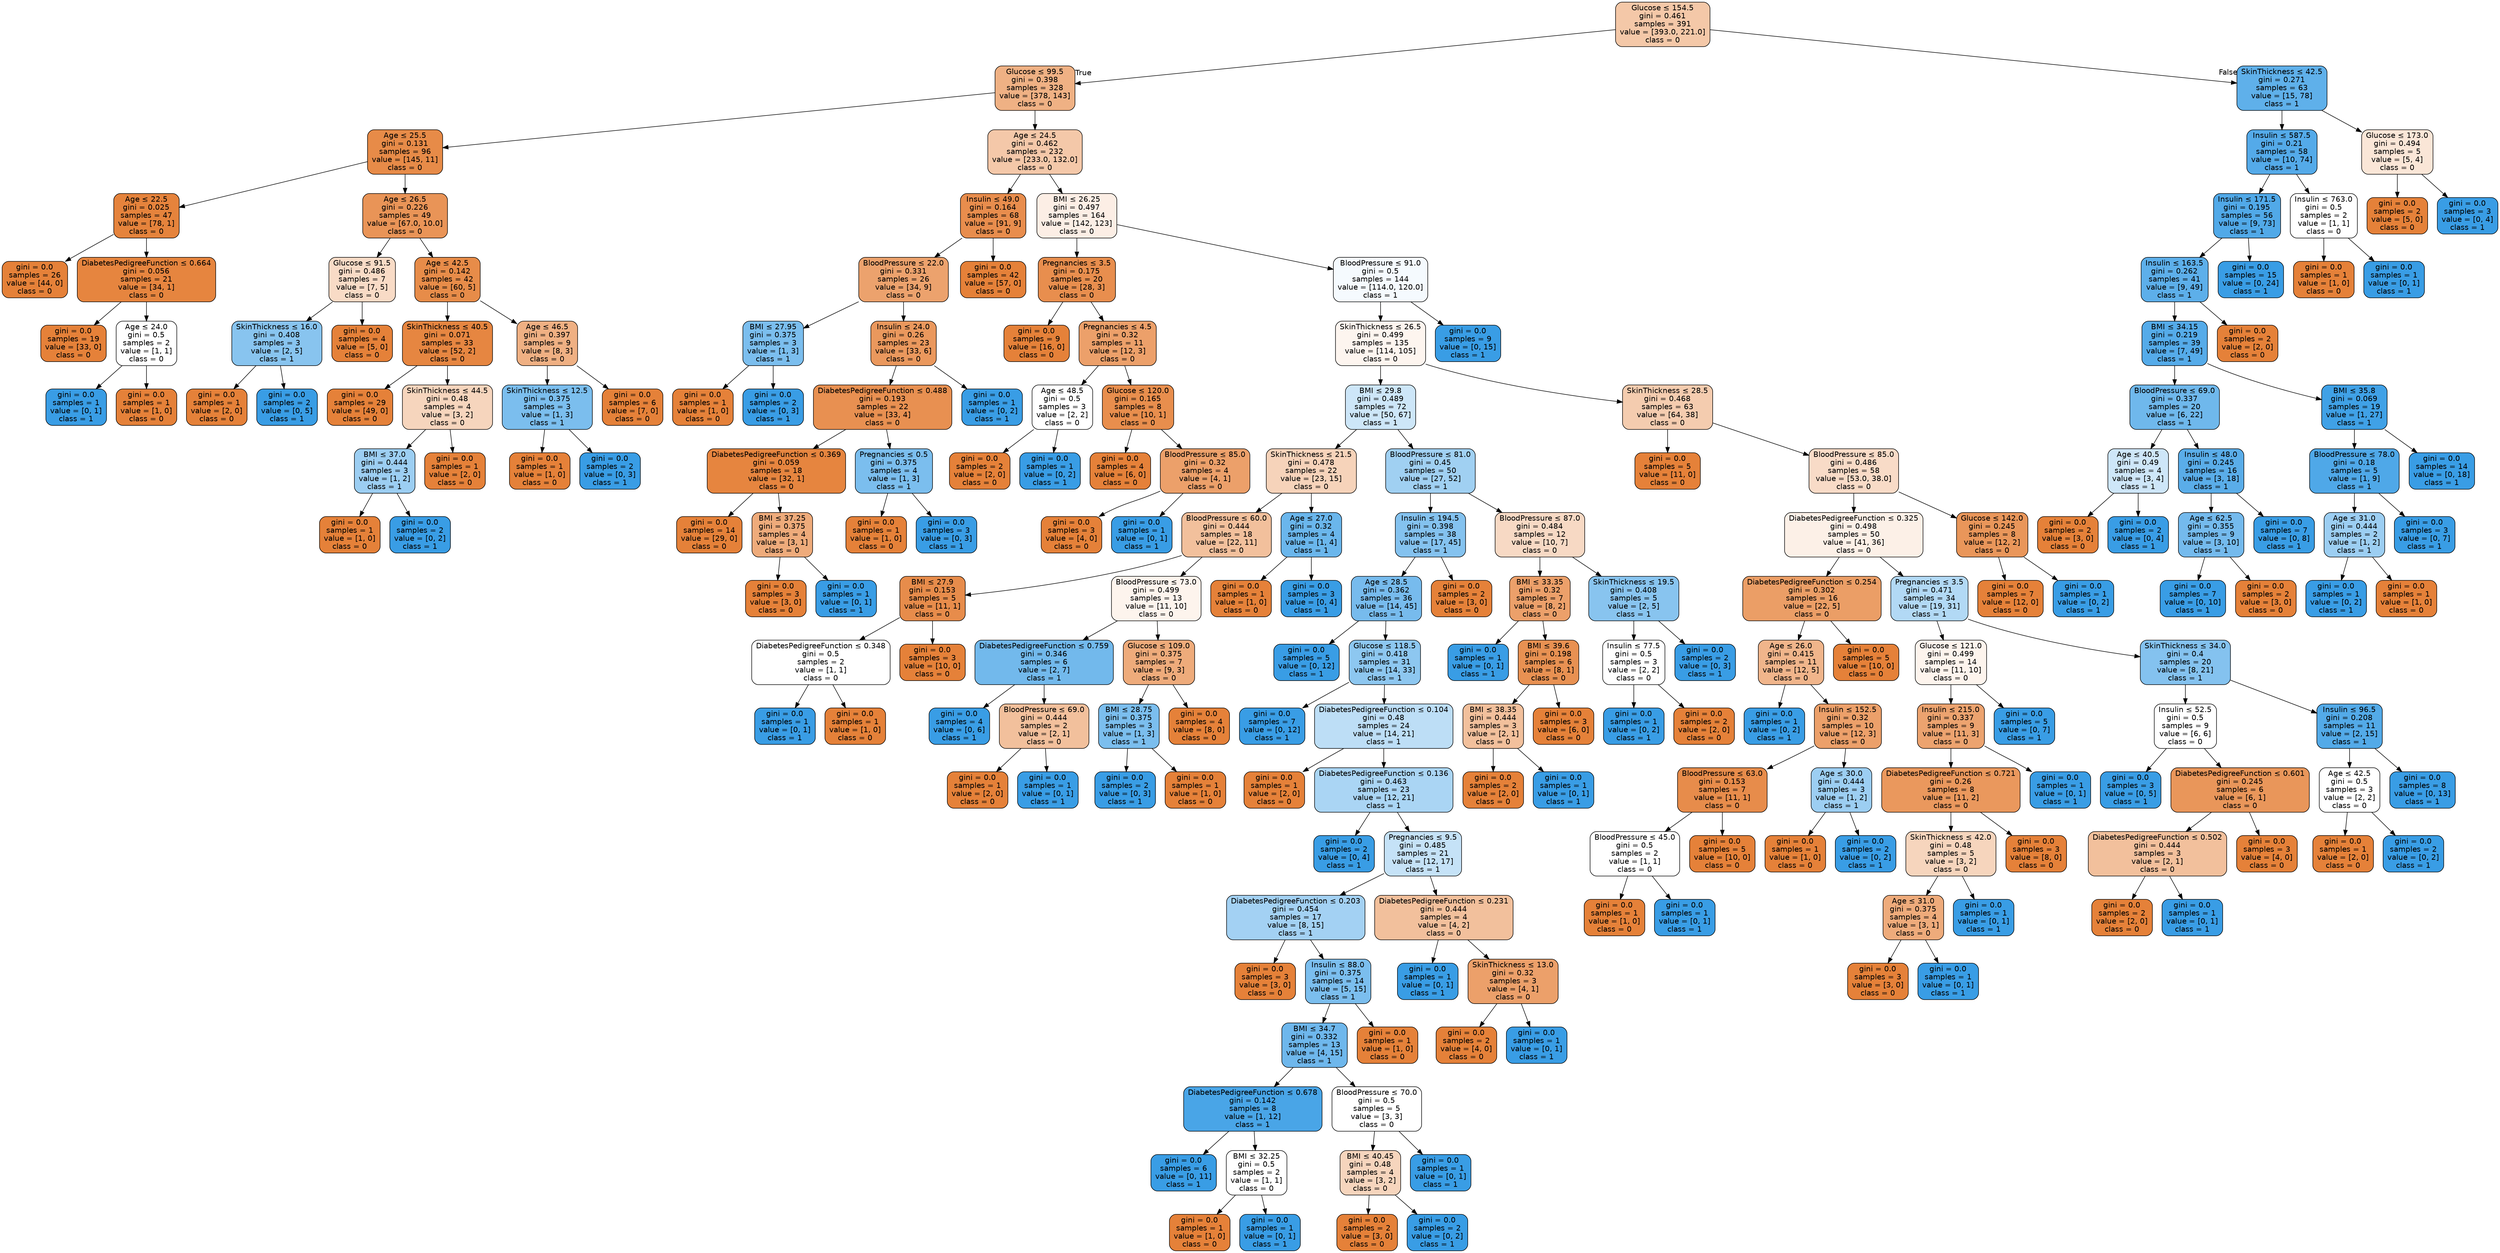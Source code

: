 digraph Tree {
node [shape=box, style="filled, rounded", color="black", fontname="helvetica"] ;
edge [fontname="helvetica"] ;
0 [label=<Glucose &le; 154.5<br/>gini = 0.461<br/>samples = 391<br/>value = [393.0, 221.0]<br/>class = 0>, fillcolor="#f4c8a8"] ;
1 [label=<Glucose &le; 99.5<br/>gini = 0.398<br/>samples = 328<br/>value = [378, 143]<br/>class = 0>, fillcolor="#efb184"] ;
0 -> 1 [labeldistance=2.5, labelangle=45, headlabel="True"] ;
2 [label=<Age &le; 25.5<br/>gini = 0.131<br/>samples = 96<br/>value = [145, 11]<br/>class = 0>, fillcolor="#e78b48"] ;
1 -> 2 ;
3 [label=<Age &le; 22.5<br/>gini = 0.025<br/>samples = 47<br/>value = [78, 1]<br/>class = 0>, fillcolor="#e5833c"] ;
2 -> 3 ;
4 [label=<gini = 0.0<br/>samples = 26<br/>value = [44, 0]<br/>class = 0>, fillcolor="#e58139"] ;
3 -> 4 ;
5 [label=<DiabetesPedigreeFunction &le; 0.664<br/>gini = 0.056<br/>samples = 21<br/>value = [34, 1]<br/>class = 0>, fillcolor="#e6853f"] ;
3 -> 5 ;
6 [label=<gini = 0.0<br/>samples = 19<br/>value = [33, 0]<br/>class = 0>, fillcolor="#e58139"] ;
5 -> 6 ;
7 [label=<Age &le; 24.0<br/>gini = 0.5<br/>samples = 2<br/>value = [1, 1]<br/>class = 0>, fillcolor="#ffffff"] ;
5 -> 7 ;
8 [label=<gini = 0.0<br/>samples = 1<br/>value = [0, 1]<br/>class = 1>, fillcolor="#399de5"] ;
7 -> 8 ;
9 [label=<gini = 0.0<br/>samples = 1<br/>value = [1, 0]<br/>class = 0>, fillcolor="#e58139"] ;
7 -> 9 ;
10 [label=<Age &le; 26.5<br/>gini = 0.226<br/>samples = 49<br/>value = [67.0, 10.0]<br/>class = 0>, fillcolor="#e99457"] ;
2 -> 10 ;
11 [label=<Glucose &le; 91.5<br/>gini = 0.486<br/>samples = 7<br/>value = [7, 5]<br/>class = 0>, fillcolor="#f8dbc6"] ;
10 -> 11 ;
12 [label=<SkinThickness &le; 16.0<br/>gini = 0.408<br/>samples = 3<br/>value = [2, 5]<br/>class = 1>, fillcolor="#88c4ef"] ;
11 -> 12 ;
13 [label=<gini = 0.0<br/>samples = 1<br/>value = [2, 0]<br/>class = 0>, fillcolor="#e58139"] ;
12 -> 13 ;
14 [label=<gini = 0.0<br/>samples = 2<br/>value = [0, 5]<br/>class = 1>, fillcolor="#399de5"] ;
12 -> 14 ;
15 [label=<gini = 0.0<br/>samples = 4<br/>value = [5, 0]<br/>class = 0>, fillcolor="#e58139"] ;
11 -> 15 ;
16 [label=<Age &le; 42.5<br/>gini = 0.142<br/>samples = 42<br/>value = [60, 5]<br/>class = 0>, fillcolor="#e78c49"] ;
10 -> 16 ;
17 [label=<SkinThickness &le; 40.5<br/>gini = 0.071<br/>samples = 33<br/>value = [52, 2]<br/>class = 0>, fillcolor="#e68641"] ;
16 -> 17 ;
18 [label=<gini = 0.0<br/>samples = 29<br/>value = [49, 0]<br/>class = 0>, fillcolor="#e58139"] ;
17 -> 18 ;
19 [label=<SkinThickness &le; 44.5<br/>gini = 0.48<br/>samples = 4<br/>value = [3, 2]<br/>class = 0>, fillcolor="#f6d5bd"] ;
17 -> 19 ;
20 [label=<BMI &le; 37.0<br/>gini = 0.444<br/>samples = 3<br/>value = [1, 2]<br/>class = 1>, fillcolor="#9ccef2"] ;
19 -> 20 ;
21 [label=<gini = 0.0<br/>samples = 1<br/>value = [1, 0]<br/>class = 0>, fillcolor="#e58139"] ;
20 -> 21 ;
22 [label=<gini = 0.0<br/>samples = 2<br/>value = [0, 2]<br/>class = 1>, fillcolor="#399de5"] ;
20 -> 22 ;
23 [label=<gini = 0.0<br/>samples = 1<br/>value = [2, 0]<br/>class = 0>, fillcolor="#e58139"] ;
19 -> 23 ;
24 [label=<Age &le; 46.5<br/>gini = 0.397<br/>samples = 9<br/>value = [8, 3]<br/>class = 0>, fillcolor="#efb083"] ;
16 -> 24 ;
25 [label=<SkinThickness &le; 12.5<br/>gini = 0.375<br/>samples = 3<br/>value = [1, 3]<br/>class = 1>, fillcolor="#7bbeee"] ;
24 -> 25 ;
26 [label=<gini = 0.0<br/>samples = 1<br/>value = [1, 0]<br/>class = 0>, fillcolor="#e58139"] ;
25 -> 26 ;
27 [label=<gini = 0.0<br/>samples = 2<br/>value = [0, 3]<br/>class = 1>, fillcolor="#399de5"] ;
25 -> 27 ;
28 [label=<gini = 0.0<br/>samples = 6<br/>value = [7, 0]<br/>class = 0>, fillcolor="#e58139"] ;
24 -> 28 ;
29 [label=<Age &le; 24.5<br/>gini = 0.462<br/>samples = 232<br/>value = [233.0, 132.0]<br/>class = 0>, fillcolor="#f4c8a9"] ;
1 -> 29 ;
30 [label=<Insulin &le; 49.0<br/>gini = 0.164<br/>samples = 68<br/>value = [91, 9]<br/>class = 0>, fillcolor="#e88d4d"] ;
29 -> 30 ;
31 [label=<BloodPressure &le; 22.0<br/>gini = 0.331<br/>samples = 26<br/>value = [34, 9]<br/>class = 0>, fillcolor="#eca26d"] ;
30 -> 31 ;
32 [label=<BMI &le; 27.95<br/>gini = 0.375<br/>samples = 3<br/>value = [1, 3]<br/>class = 1>, fillcolor="#7bbeee"] ;
31 -> 32 ;
33 [label=<gini = 0.0<br/>samples = 1<br/>value = [1, 0]<br/>class = 0>, fillcolor="#e58139"] ;
32 -> 33 ;
34 [label=<gini = 0.0<br/>samples = 2<br/>value = [0, 3]<br/>class = 1>, fillcolor="#399de5"] ;
32 -> 34 ;
35 [label=<Insulin &le; 24.0<br/>gini = 0.26<br/>samples = 23<br/>value = [33, 6]<br/>class = 0>, fillcolor="#ea985d"] ;
31 -> 35 ;
36 [label=<DiabetesPedigreeFunction &le; 0.488<br/>gini = 0.193<br/>samples = 22<br/>value = [33, 4]<br/>class = 0>, fillcolor="#e89051"] ;
35 -> 36 ;
37 [label=<DiabetesPedigreeFunction &le; 0.369<br/>gini = 0.059<br/>samples = 18<br/>value = [32, 1]<br/>class = 0>, fillcolor="#e6853f"] ;
36 -> 37 ;
38 [label=<gini = 0.0<br/>samples = 14<br/>value = [29, 0]<br/>class = 0>, fillcolor="#e58139"] ;
37 -> 38 ;
39 [label=<BMI &le; 37.25<br/>gini = 0.375<br/>samples = 4<br/>value = [3, 1]<br/>class = 0>, fillcolor="#eeab7b"] ;
37 -> 39 ;
40 [label=<gini = 0.0<br/>samples = 3<br/>value = [3, 0]<br/>class = 0>, fillcolor="#e58139"] ;
39 -> 40 ;
41 [label=<gini = 0.0<br/>samples = 1<br/>value = [0, 1]<br/>class = 1>, fillcolor="#399de5"] ;
39 -> 41 ;
42 [label=<Pregnancies &le; 0.5<br/>gini = 0.375<br/>samples = 4<br/>value = [1, 3]<br/>class = 1>, fillcolor="#7bbeee"] ;
36 -> 42 ;
43 [label=<gini = 0.0<br/>samples = 1<br/>value = [1, 0]<br/>class = 0>, fillcolor="#e58139"] ;
42 -> 43 ;
44 [label=<gini = 0.0<br/>samples = 3<br/>value = [0, 3]<br/>class = 1>, fillcolor="#399de5"] ;
42 -> 44 ;
45 [label=<gini = 0.0<br/>samples = 1<br/>value = [0, 2]<br/>class = 1>, fillcolor="#399de5"] ;
35 -> 45 ;
46 [label=<gini = 0.0<br/>samples = 42<br/>value = [57, 0]<br/>class = 0>, fillcolor="#e58139"] ;
30 -> 46 ;
47 [label=<BMI &le; 26.25<br/>gini = 0.497<br/>samples = 164<br/>value = [142, 123]<br/>class = 0>, fillcolor="#fceee5"] ;
29 -> 47 ;
48 [label=<Pregnancies &le; 3.5<br/>gini = 0.175<br/>samples = 20<br/>value = [28, 3]<br/>class = 0>, fillcolor="#e88e4e"] ;
47 -> 48 ;
49 [label=<gini = 0.0<br/>samples = 9<br/>value = [16, 0]<br/>class = 0>, fillcolor="#e58139"] ;
48 -> 49 ;
50 [label=<Pregnancies &le; 4.5<br/>gini = 0.32<br/>samples = 11<br/>value = [12, 3]<br/>class = 0>, fillcolor="#eca06a"] ;
48 -> 50 ;
51 [label=<Age &le; 48.5<br/>gini = 0.5<br/>samples = 3<br/>value = [2, 2]<br/>class = 0>, fillcolor="#ffffff"] ;
50 -> 51 ;
52 [label=<gini = 0.0<br/>samples = 2<br/>value = [2, 0]<br/>class = 0>, fillcolor="#e58139"] ;
51 -> 52 ;
53 [label=<gini = 0.0<br/>samples = 1<br/>value = [0, 2]<br/>class = 1>, fillcolor="#399de5"] ;
51 -> 53 ;
54 [label=<Glucose &le; 120.0<br/>gini = 0.165<br/>samples = 8<br/>value = [10, 1]<br/>class = 0>, fillcolor="#e88e4d"] ;
50 -> 54 ;
55 [label=<gini = 0.0<br/>samples = 4<br/>value = [6, 0]<br/>class = 0>, fillcolor="#e58139"] ;
54 -> 55 ;
56 [label=<BloodPressure &le; 85.0<br/>gini = 0.32<br/>samples = 4<br/>value = [4, 1]<br/>class = 0>, fillcolor="#eca06a"] ;
54 -> 56 ;
57 [label=<gini = 0.0<br/>samples = 3<br/>value = [4, 0]<br/>class = 0>, fillcolor="#e58139"] ;
56 -> 57 ;
58 [label=<gini = 0.0<br/>samples = 1<br/>value = [0, 1]<br/>class = 1>, fillcolor="#399de5"] ;
56 -> 58 ;
59 [label=<BloodPressure &le; 91.0<br/>gini = 0.5<br/>samples = 144<br/>value = [114.0, 120.0]<br/>class = 1>, fillcolor="#f5fafe"] ;
47 -> 59 ;
60 [label=<SkinThickness &le; 26.5<br/>gini = 0.499<br/>samples = 135<br/>value = [114, 105]<br/>class = 0>, fillcolor="#fdf5ef"] ;
59 -> 60 ;
61 [label=<BMI &le; 29.8<br/>gini = 0.489<br/>samples = 72<br/>value = [50, 67]<br/>class = 1>, fillcolor="#cde6f8"] ;
60 -> 61 ;
62 [label=<SkinThickness &le; 21.5<br/>gini = 0.478<br/>samples = 22<br/>value = [23, 15]<br/>class = 0>, fillcolor="#f6d3ba"] ;
61 -> 62 ;
63 [label=<BloodPressure &le; 60.0<br/>gini = 0.444<br/>samples = 18<br/>value = [22, 11]<br/>class = 0>, fillcolor="#f2c09c"] ;
62 -> 63 ;
64 [label=<BMI &le; 27.9<br/>gini = 0.153<br/>samples = 5<br/>value = [11, 1]<br/>class = 0>, fillcolor="#e78c4b"] ;
63 -> 64 ;
65 [label=<DiabetesPedigreeFunction &le; 0.348<br/>gini = 0.5<br/>samples = 2<br/>value = [1, 1]<br/>class = 0>, fillcolor="#ffffff"] ;
64 -> 65 ;
66 [label=<gini = 0.0<br/>samples = 1<br/>value = [0, 1]<br/>class = 1>, fillcolor="#399de5"] ;
65 -> 66 ;
67 [label=<gini = 0.0<br/>samples = 1<br/>value = [1, 0]<br/>class = 0>, fillcolor="#e58139"] ;
65 -> 67 ;
68 [label=<gini = 0.0<br/>samples = 3<br/>value = [10, 0]<br/>class = 0>, fillcolor="#e58139"] ;
64 -> 68 ;
69 [label=<BloodPressure &le; 73.0<br/>gini = 0.499<br/>samples = 13<br/>value = [11, 10]<br/>class = 0>, fillcolor="#fdf4ed"] ;
63 -> 69 ;
70 [label=<DiabetesPedigreeFunction &le; 0.759<br/>gini = 0.346<br/>samples = 6<br/>value = [2, 7]<br/>class = 1>, fillcolor="#72b9ec"] ;
69 -> 70 ;
71 [label=<gini = 0.0<br/>samples = 4<br/>value = [0, 6]<br/>class = 1>, fillcolor="#399de5"] ;
70 -> 71 ;
72 [label=<BloodPressure &le; 69.0<br/>gini = 0.444<br/>samples = 2<br/>value = [2, 1]<br/>class = 0>, fillcolor="#f2c09c"] ;
70 -> 72 ;
73 [label=<gini = 0.0<br/>samples = 1<br/>value = [2, 0]<br/>class = 0>, fillcolor="#e58139"] ;
72 -> 73 ;
74 [label=<gini = 0.0<br/>samples = 1<br/>value = [0, 1]<br/>class = 1>, fillcolor="#399de5"] ;
72 -> 74 ;
75 [label=<Glucose &le; 109.0<br/>gini = 0.375<br/>samples = 7<br/>value = [9, 3]<br/>class = 0>, fillcolor="#eeab7b"] ;
69 -> 75 ;
76 [label=<BMI &le; 28.75<br/>gini = 0.375<br/>samples = 3<br/>value = [1, 3]<br/>class = 1>, fillcolor="#7bbeee"] ;
75 -> 76 ;
77 [label=<gini = 0.0<br/>samples = 2<br/>value = [0, 3]<br/>class = 1>, fillcolor="#399de5"] ;
76 -> 77 ;
78 [label=<gini = 0.0<br/>samples = 1<br/>value = [1, 0]<br/>class = 0>, fillcolor="#e58139"] ;
76 -> 78 ;
79 [label=<gini = 0.0<br/>samples = 4<br/>value = [8, 0]<br/>class = 0>, fillcolor="#e58139"] ;
75 -> 79 ;
80 [label=<Age &le; 27.0<br/>gini = 0.32<br/>samples = 4<br/>value = [1, 4]<br/>class = 1>, fillcolor="#6ab6ec"] ;
62 -> 80 ;
81 [label=<gini = 0.0<br/>samples = 1<br/>value = [1, 0]<br/>class = 0>, fillcolor="#e58139"] ;
80 -> 81 ;
82 [label=<gini = 0.0<br/>samples = 3<br/>value = [0, 4]<br/>class = 1>, fillcolor="#399de5"] ;
80 -> 82 ;
83 [label=<BloodPressure &le; 81.0<br/>gini = 0.45<br/>samples = 50<br/>value = [27, 52]<br/>class = 1>, fillcolor="#a0d0f2"] ;
61 -> 83 ;
84 [label=<Insulin &le; 194.5<br/>gini = 0.398<br/>samples = 38<br/>value = [17, 45]<br/>class = 1>, fillcolor="#84c2ef"] ;
83 -> 84 ;
85 [label=<Age &le; 28.5<br/>gini = 0.362<br/>samples = 36<br/>value = [14, 45]<br/>class = 1>, fillcolor="#77bbed"] ;
84 -> 85 ;
86 [label=<gini = 0.0<br/>samples = 5<br/>value = [0, 12]<br/>class = 1>, fillcolor="#399de5"] ;
85 -> 86 ;
87 [label=<Glucose &le; 118.5<br/>gini = 0.418<br/>samples = 31<br/>value = [14, 33]<br/>class = 1>, fillcolor="#8dc7f0"] ;
85 -> 87 ;
88 [label=<gini = 0.0<br/>samples = 7<br/>value = [0, 12]<br/>class = 1>, fillcolor="#399de5"] ;
87 -> 88 ;
89 [label=<DiabetesPedigreeFunction &le; 0.104<br/>gini = 0.48<br/>samples = 24<br/>value = [14, 21]<br/>class = 1>, fillcolor="#bddef6"] ;
87 -> 89 ;
90 [label=<gini = 0.0<br/>samples = 1<br/>value = [2, 0]<br/>class = 0>, fillcolor="#e58139"] ;
89 -> 90 ;
91 [label=<DiabetesPedigreeFunction &le; 0.136<br/>gini = 0.463<br/>samples = 23<br/>value = [12, 21]<br/>class = 1>, fillcolor="#aad5f4"] ;
89 -> 91 ;
92 [label=<gini = 0.0<br/>samples = 2<br/>value = [0, 4]<br/>class = 1>, fillcolor="#399de5"] ;
91 -> 92 ;
93 [label=<Pregnancies &le; 9.5<br/>gini = 0.485<br/>samples = 21<br/>value = [12, 17]<br/>class = 1>, fillcolor="#c5e2f7"] ;
91 -> 93 ;
94 [label=<DiabetesPedigreeFunction &le; 0.203<br/>gini = 0.454<br/>samples = 17<br/>value = [8, 15]<br/>class = 1>, fillcolor="#a3d1f3"] ;
93 -> 94 ;
95 [label=<gini = 0.0<br/>samples = 3<br/>value = [3, 0]<br/>class = 0>, fillcolor="#e58139"] ;
94 -> 95 ;
96 [label=<Insulin &le; 88.0<br/>gini = 0.375<br/>samples = 14<br/>value = [5, 15]<br/>class = 1>, fillcolor="#7bbeee"] ;
94 -> 96 ;
97 [label=<BMI &le; 34.7<br/>gini = 0.332<br/>samples = 13<br/>value = [4, 15]<br/>class = 1>, fillcolor="#6eb7ec"] ;
96 -> 97 ;
98 [label=<DiabetesPedigreeFunction &le; 0.678<br/>gini = 0.142<br/>samples = 8<br/>value = [1, 12]<br/>class = 1>, fillcolor="#49a5e7"] ;
97 -> 98 ;
99 [label=<gini = 0.0<br/>samples = 6<br/>value = [0, 11]<br/>class = 1>, fillcolor="#399de5"] ;
98 -> 99 ;
100 [label=<BMI &le; 32.25<br/>gini = 0.5<br/>samples = 2<br/>value = [1, 1]<br/>class = 0>, fillcolor="#ffffff"] ;
98 -> 100 ;
101 [label=<gini = 0.0<br/>samples = 1<br/>value = [1, 0]<br/>class = 0>, fillcolor="#e58139"] ;
100 -> 101 ;
102 [label=<gini = 0.0<br/>samples = 1<br/>value = [0, 1]<br/>class = 1>, fillcolor="#399de5"] ;
100 -> 102 ;
103 [label=<BloodPressure &le; 70.0<br/>gini = 0.5<br/>samples = 5<br/>value = [3, 3]<br/>class = 0>, fillcolor="#ffffff"] ;
97 -> 103 ;
104 [label=<BMI &le; 40.45<br/>gini = 0.48<br/>samples = 4<br/>value = [3, 2]<br/>class = 0>, fillcolor="#f6d5bd"] ;
103 -> 104 ;
105 [label=<gini = 0.0<br/>samples = 2<br/>value = [3, 0]<br/>class = 0>, fillcolor="#e58139"] ;
104 -> 105 ;
106 [label=<gini = 0.0<br/>samples = 2<br/>value = [0, 2]<br/>class = 1>, fillcolor="#399de5"] ;
104 -> 106 ;
107 [label=<gini = 0.0<br/>samples = 1<br/>value = [0, 1]<br/>class = 1>, fillcolor="#399de5"] ;
103 -> 107 ;
108 [label=<gini = 0.0<br/>samples = 1<br/>value = [1, 0]<br/>class = 0>, fillcolor="#e58139"] ;
96 -> 108 ;
109 [label=<DiabetesPedigreeFunction &le; 0.231<br/>gini = 0.444<br/>samples = 4<br/>value = [4, 2]<br/>class = 0>, fillcolor="#f2c09c"] ;
93 -> 109 ;
110 [label=<gini = 0.0<br/>samples = 1<br/>value = [0, 1]<br/>class = 1>, fillcolor="#399de5"] ;
109 -> 110 ;
111 [label=<SkinThickness &le; 13.0<br/>gini = 0.32<br/>samples = 3<br/>value = [4, 1]<br/>class = 0>, fillcolor="#eca06a"] ;
109 -> 111 ;
112 [label=<gini = 0.0<br/>samples = 2<br/>value = [4, 0]<br/>class = 0>, fillcolor="#e58139"] ;
111 -> 112 ;
113 [label=<gini = 0.0<br/>samples = 1<br/>value = [0, 1]<br/>class = 1>, fillcolor="#399de5"] ;
111 -> 113 ;
114 [label=<gini = 0.0<br/>samples = 2<br/>value = [3, 0]<br/>class = 0>, fillcolor="#e58139"] ;
84 -> 114 ;
115 [label=<BloodPressure &le; 87.0<br/>gini = 0.484<br/>samples = 12<br/>value = [10, 7]<br/>class = 0>, fillcolor="#f7d9c4"] ;
83 -> 115 ;
116 [label=<BMI &le; 33.35<br/>gini = 0.32<br/>samples = 7<br/>value = [8, 2]<br/>class = 0>, fillcolor="#eca06a"] ;
115 -> 116 ;
117 [label=<gini = 0.0<br/>samples = 1<br/>value = [0, 1]<br/>class = 1>, fillcolor="#399de5"] ;
116 -> 117 ;
118 [label=<BMI &le; 39.6<br/>gini = 0.198<br/>samples = 6<br/>value = [8, 1]<br/>class = 0>, fillcolor="#e89152"] ;
116 -> 118 ;
119 [label=<BMI &le; 38.35<br/>gini = 0.444<br/>samples = 3<br/>value = [2, 1]<br/>class = 0>, fillcolor="#f2c09c"] ;
118 -> 119 ;
120 [label=<gini = 0.0<br/>samples = 2<br/>value = [2, 0]<br/>class = 0>, fillcolor="#e58139"] ;
119 -> 120 ;
121 [label=<gini = 0.0<br/>samples = 1<br/>value = [0, 1]<br/>class = 1>, fillcolor="#399de5"] ;
119 -> 121 ;
122 [label=<gini = 0.0<br/>samples = 3<br/>value = [6, 0]<br/>class = 0>, fillcolor="#e58139"] ;
118 -> 122 ;
123 [label=<SkinThickness &le; 19.5<br/>gini = 0.408<br/>samples = 5<br/>value = [2, 5]<br/>class = 1>, fillcolor="#88c4ef"] ;
115 -> 123 ;
124 [label=<Insulin &le; 77.5<br/>gini = 0.5<br/>samples = 3<br/>value = [2, 2]<br/>class = 0>, fillcolor="#ffffff"] ;
123 -> 124 ;
125 [label=<gini = 0.0<br/>samples = 1<br/>value = [0, 2]<br/>class = 1>, fillcolor="#399de5"] ;
124 -> 125 ;
126 [label=<gini = 0.0<br/>samples = 2<br/>value = [2, 0]<br/>class = 0>, fillcolor="#e58139"] ;
124 -> 126 ;
127 [label=<gini = 0.0<br/>samples = 2<br/>value = [0, 3]<br/>class = 1>, fillcolor="#399de5"] ;
123 -> 127 ;
128 [label=<SkinThickness &le; 28.5<br/>gini = 0.468<br/>samples = 63<br/>value = [64, 38]<br/>class = 0>, fillcolor="#f4ccaf"] ;
60 -> 128 ;
129 [label=<gini = 0.0<br/>samples = 5<br/>value = [11, 0]<br/>class = 0>, fillcolor="#e58139"] ;
128 -> 129 ;
130 [label=<BloodPressure &le; 85.0<br/>gini = 0.486<br/>samples = 58<br/>value = [53.0, 38.0]<br/>class = 0>, fillcolor="#f8dbc7"] ;
128 -> 130 ;
131 [label=<DiabetesPedigreeFunction &le; 0.325<br/>gini = 0.498<br/>samples = 50<br/>value = [41, 36]<br/>class = 0>, fillcolor="#fcf0e7"] ;
130 -> 131 ;
132 [label=<DiabetesPedigreeFunction &le; 0.254<br/>gini = 0.302<br/>samples = 16<br/>value = [22, 5]<br/>class = 0>, fillcolor="#eb9e66"] ;
131 -> 132 ;
133 [label=<Age &le; 26.0<br/>gini = 0.415<br/>samples = 11<br/>value = [12, 5]<br/>class = 0>, fillcolor="#f0b58b"] ;
132 -> 133 ;
134 [label=<gini = 0.0<br/>samples = 1<br/>value = [0, 2]<br/>class = 1>, fillcolor="#399de5"] ;
133 -> 134 ;
135 [label=<Insulin &le; 152.5<br/>gini = 0.32<br/>samples = 10<br/>value = [12, 3]<br/>class = 0>, fillcolor="#eca06a"] ;
133 -> 135 ;
136 [label=<BloodPressure &le; 63.0<br/>gini = 0.153<br/>samples = 7<br/>value = [11, 1]<br/>class = 0>, fillcolor="#e78c4b"] ;
135 -> 136 ;
137 [label=<BloodPressure &le; 45.0<br/>gini = 0.5<br/>samples = 2<br/>value = [1, 1]<br/>class = 0>, fillcolor="#ffffff"] ;
136 -> 137 ;
138 [label=<gini = 0.0<br/>samples = 1<br/>value = [1, 0]<br/>class = 0>, fillcolor="#e58139"] ;
137 -> 138 ;
139 [label=<gini = 0.0<br/>samples = 1<br/>value = [0, 1]<br/>class = 1>, fillcolor="#399de5"] ;
137 -> 139 ;
140 [label=<gini = 0.0<br/>samples = 5<br/>value = [10, 0]<br/>class = 0>, fillcolor="#e58139"] ;
136 -> 140 ;
141 [label=<Age &le; 30.0<br/>gini = 0.444<br/>samples = 3<br/>value = [1, 2]<br/>class = 1>, fillcolor="#9ccef2"] ;
135 -> 141 ;
142 [label=<gini = 0.0<br/>samples = 1<br/>value = [1, 0]<br/>class = 0>, fillcolor="#e58139"] ;
141 -> 142 ;
143 [label=<gini = 0.0<br/>samples = 2<br/>value = [0, 2]<br/>class = 1>, fillcolor="#399de5"] ;
141 -> 143 ;
144 [label=<gini = 0.0<br/>samples = 5<br/>value = [10, 0]<br/>class = 0>, fillcolor="#e58139"] ;
132 -> 144 ;
145 [label=<Pregnancies &le; 3.5<br/>gini = 0.471<br/>samples = 34<br/>value = [19, 31]<br/>class = 1>, fillcolor="#b2d9f5"] ;
131 -> 145 ;
146 [label=<Glucose &le; 121.0<br/>gini = 0.499<br/>samples = 14<br/>value = [11, 10]<br/>class = 0>, fillcolor="#fdf4ed"] ;
145 -> 146 ;
147 [label=<Insulin &le; 215.0<br/>gini = 0.337<br/>samples = 9<br/>value = [11, 3]<br/>class = 0>, fillcolor="#eca36f"] ;
146 -> 147 ;
148 [label=<DiabetesPedigreeFunction &le; 0.721<br/>gini = 0.26<br/>samples = 8<br/>value = [11, 2]<br/>class = 0>, fillcolor="#ea985d"] ;
147 -> 148 ;
149 [label=<SkinThickness &le; 42.0<br/>gini = 0.48<br/>samples = 5<br/>value = [3, 2]<br/>class = 0>, fillcolor="#f6d5bd"] ;
148 -> 149 ;
150 [label=<Age &le; 31.0<br/>gini = 0.375<br/>samples = 4<br/>value = [3, 1]<br/>class = 0>, fillcolor="#eeab7b"] ;
149 -> 150 ;
151 [label=<gini = 0.0<br/>samples = 3<br/>value = [3, 0]<br/>class = 0>, fillcolor="#e58139"] ;
150 -> 151 ;
152 [label=<gini = 0.0<br/>samples = 1<br/>value = [0, 1]<br/>class = 1>, fillcolor="#399de5"] ;
150 -> 152 ;
153 [label=<gini = 0.0<br/>samples = 1<br/>value = [0, 1]<br/>class = 1>, fillcolor="#399de5"] ;
149 -> 153 ;
154 [label=<gini = 0.0<br/>samples = 3<br/>value = [8, 0]<br/>class = 0>, fillcolor="#e58139"] ;
148 -> 154 ;
155 [label=<gini = 0.0<br/>samples = 1<br/>value = [0, 1]<br/>class = 1>, fillcolor="#399de5"] ;
147 -> 155 ;
156 [label=<gini = 0.0<br/>samples = 5<br/>value = [0, 7]<br/>class = 1>, fillcolor="#399de5"] ;
146 -> 156 ;
157 [label=<SkinThickness &le; 34.0<br/>gini = 0.4<br/>samples = 20<br/>value = [8, 21]<br/>class = 1>, fillcolor="#84c2ef"] ;
145 -> 157 ;
158 [label=<Insulin &le; 52.5<br/>gini = 0.5<br/>samples = 9<br/>value = [6, 6]<br/>class = 0>, fillcolor="#ffffff"] ;
157 -> 158 ;
159 [label=<gini = 0.0<br/>samples = 3<br/>value = [0, 5]<br/>class = 1>, fillcolor="#399de5"] ;
158 -> 159 ;
160 [label=<DiabetesPedigreeFunction &le; 0.601<br/>gini = 0.245<br/>samples = 6<br/>value = [6, 1]<br/>class = 0>, fillcolor="#e9965a"] ;
158 -> 160 ;
161 [label=<DiabetesPedigreeFunction &le; 0.502<br/>gini = 0.444<br/>samples = 3<br/>value = [2, 1]<br/>class = 0>, fillcolor="#f2c09c"] ;
160 -> 161 ;
162 [label=<gini = 0.0<br/>samples = 2<br/>value = [2, 0]<br/>class = 0>, fillcolor="#e58139"] ;
161 -> 162 ;
163 [label=<gini = 0.0<br/>samples = 1<br/>value = [0, 1]<br/>class = 1>, fillcolor="#399de5"] ;
161 -> 163 ;
164 [label=<gini = 0.0<br/>samples = 3<br/>value = [4, 0]<br/>class = 0>, fillcolor="#e58139"] ;
160 -> 164 ;
165 [label=<Insulin &le; 96.5<br/>gini = 0.208<br/>samples = 11<br/>value = [2, 15]<br/>class = 1>, fillcolor="#53aae8"] ;
157 -> 165 ;
166 [label=<Age &le; 42.5<br/>gini = 0.5<br/>samples = 3<br/>value = [2, 2]<br/>class = 0>, fillcolor="#ffffff"] ;
165 -> 166 ;
167 [label=<gini = 0.0<br/>samples = 1<br/>value = [2, 0]<br/>class = 0>, fillcolor="#e58139"] ;
166 -> 167 ;
168 [label=<gini = 0.0<br/>samples = 2<br/>value = [0, 2]<br/>class = 1>, fillcolor="#399de5"] ;
166 -> 168 ;
169 [label=<gini = 0.0<br/>samples = 8<br/>value = [0, 13]<br/>class = 1>, fillcolor="#399de5"] ;
165 -> 169 ;
170 [label=<Glucose &le; 142.0<br/>gini = 0.245<br/>samples = 8<br/>value = [12, 2]<br/>class = 0>, fillcolor="#e9965a"] ;
130 -> 170 ;
171 [label=<gini = 0.0<br/>samples = 7<br/>value = [12, 0]<br/>class = 0>, fillcolor="#e58139"] ;
170 -> 171 ;
172 [label=<gini = 0.0<br/>samples = 1<br/>value = [0, 2]<br/>class = 1>, fillcolor="#399de5"] ;
170 -> 172 ;
173 [label=<gini = 0.0<br/>samples = 9<br/>value = [0, 15]<br/>class = 1>, fillcolor="#399de5"] ;
59 -> 173 ;
174 [label=<SkinThickness &le; 42.5<br/>gini = 0.271<br/>samples = 63<br/>value = [15, 78]<br/>class = 1>, fillcolor="#5fb0ea"] ;
0 -> 174 [labeldistance=2.5, labelangle=-45, headlabel="False"] ;
175 [label=<Insulin &le; 587.5<br/>gini = 0.21<br/>samples = 58<br/>value = [10, 74]<br/>class = 1>, fillcolor="#54aae9"] ;
174 -> 175 ;
176 [label=<Insulin &le; 171.5<br/>gini = 0.195<br/>samples = 56<br/>value = [9, 73]<br/>class = 1>, fillcolor="#51a9e8"] ;
175 -> 176 ;
177 [label=<Insulin &le; 163.5<br/>gini = 0.262<br/>samples = 41<br/>value = [9, 49]<br/>class = 1>, fillcolor="#5dafea"] ;
176 -> 177 ;
178 [label=<BMI &le; 34.15<br/>gini = 0.219<br/>samples = 39<br/>value = [7, 49]<br/>class = 1>, fillcolor="#55abe9"] ;
177 -> 178 ;
179 [label=<BloodPressure &le; 69.0<br/>gini = 0.337<br/>samples = 20<br/>value = [6, 22]<br/>class = 1>, fillcolor="#6fb8ec"] ;
178 -> 179 ;
180 [label=<Age &le; 40.5<br/>gini = 0.49<br/>samples = 4<br/>value = [3, 4]<br/>class = 1>, fillcolor="#cee6f8"] ;
179 -> 180 ;
181 [label=<gini = 0.0<br/>samples = 2<br/>value = [3, 0]<br/>class = 0>, fillcolor="#e58139"] ;
180 -> 181 ;
182 [label=<gini = 0.0<br/>samples = 2<br/>value = [0, 4]<br/>class = 1>, fillcolor="#399de5"] ;
180 -> 182 ;
183 [label=<Insulin &le; 48.0<br/>gini = 0.245<br/>samples = 16<br/>value = [3, 18]<br/>class = 1>, fillcolor="#5aade9"] ;
179 -> 183 ;
184 [label=<Age &le; 62.5<br/>gini = 0.355<br/>samples = 9<br/>value = [3, 10]<br/>class = 1>, fillcolor="#74baed"] ;
183 -> 184 ;
185 [label=<gini = 0.0<br/>samples = 7<br/>value = [0, 10]<br/>class = 1>, fillcolor="#399de5"] ;
184 -> 185 ;
186 [label=<gini = 0.0<br/>samples = 2<br/>value = [3, 0]<br/>class = 0>, fillcolor="#e58139"] ;
184 -> 186 ;
187 [label=<gini = 0.0<br/>samples = 7<br/>value = [0, 8]<br/>class = 1>, fillcolor="#399de5"] ;
183 -> 187 ;
188 [label=<BMI &le; 35.8<br/>gini = 0.069<br/>samples = 19<br/>value = [1, 27]<br/>class = 1>, fillcolor="#40a1e6"] ;
178 -> 188 ;
189 [label=<BloodPressure &le; 78.0<br/>gini = 0.18<br/>samples = 5<br/>value = [1, 9]<br/>class = 1>, fillcolor="#4fa8e8"] ;
188 -> 189 ;
190 [label=<Age &le; 31.0<br/>gini = 0.444<br/>samples = 2<br/>value = [1, 2]<br/>class = 1>, fillcolor="#9ccef2"] ;
189 -> 190 ;
191 [label=<gini = 0.0<br/>samples = 1<br/>value = [0, 2]<br/>class = 1>, fillcolor="#399de5"] ;
190 -> 191 ;
192 [label=<gini = 0.0<br/>samples = 1<br/>value = [1, 0]<br/>class = 0>, fillcolor="#e58139"] ;
190 -> 192 ;
193 [label=<gini = 0.0<br/>samples = 3<br/>value = [0, 7]<br/>class = 1>, fillcolor="#399de5"] ;
189 -> 193 ;
194 [label=<gini = 0.0<br/>samples = 14<br/>value = [0, 18]<br/>class = 1>, fillcolor="#399de5"] ;
188 -> 194 ;
195 [label=<gini = 0.0<br/>samples = 2<br/>value = [2, 0]<br/>class = 0>, fillcolor="#e58139"] ;
177 -> 195 ;
196 [label=<gini = 0.0<br/>samples = 15<br/>value = [0, 24]<br/>class = 1>, fillcolor="#399de5"] ;
176 -> 196 ;
197 [label=<Insulin &le; 763.0<br/>gini = 0.5<br/>samples = 2<br/>value = [1, 1]<br/>class = 0>, fillcolor="#ffffff"] ;
175 -> 197 ;
198 [label=<gini = 0.0<br/>samples = 1<br/>value = [1, 0]<br/>class = 0>, fillcolor="#e58139"] ;
197 -> 198 ;
199 [label=<gini = 0.0<br/>samples = 1<br/>value = [0, 1]<br/>class = 1>, fillcolor="#399de5"] ;
197 -> 199 ;
200 [label=<Glucose &le; 173.0<br/>gini = 0.494<br/>samples = 5<br/>value = [5, 4]<br/>class = 0>, fillcolor="#fae6d7"] ;
174 -> 200 ;
201 [label=<gini = 0.0<br/>samples = 2<br/>value = [5, 0]<br/>class = 0>, fillcolor="#e58139"] ;
200 -> 201 ;
202 [label=<gini = 0.0<br/>samples = 3<br/>value = [0, 4]<br/>class = 1>, fillcolor="#399de5"] ;
200 -> 202 ;
}